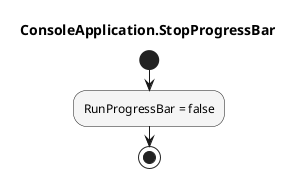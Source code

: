 @startuml ConsoleApplication.StopProgressBar
title ConsoleApplication.StopProgressBar
start
#WhiteSmoke:RunProgressBar = false;
stop
@enduml
